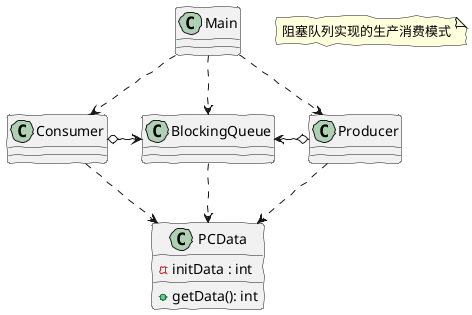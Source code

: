 @startuml

skinparam backgroundColor #FFF
skinparam handwritten true

note as N1
 阻塞队列实现的生产消费模式
end note

class PCData{
    - initData : int
    + getData(): int
}

BlockingQueue .down.> PCData

Consumer o-right-> BlockingQueue
Consumer .down.> PCData
Producer o-left-> BlockingQueue
Producer ..> PCData

Main ..> Consumer
Main ..> Producer
Main ..> BlockingQueue

@enduml